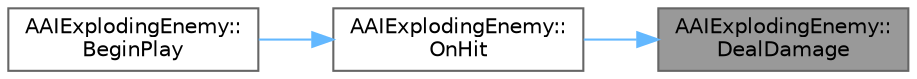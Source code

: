 digraph "AAIExplodingEnemy::DealDamage"
{
 // LATEX_PDF_SIZE
  bgcolor="transparent";
  edge [fontname=Helvetica,fontsize=10,labelfontname=Helvetica,labelfontsize=10];
  node [fontname=Helvetica,fontsize=10,shape=box,height=0.2,width=0.4];
  rankdir="RL";
  Node1 [id="Node000001",label="AAIExplodingEnemy::\lDealDamage",height=0.2,width=0.4,color="gray40", fillcolor="grey60", style="filled", fontcolor="black",tooltip=" "];
  Node1 -> Node2 [id="edge1_Node000001_Node000002",dir="back",color="steelblue1",style="solid",tooltip=" "];
  Node2 [id="Node000002",label="AAIExplodingEnemy::\lOnHit",height=0.2,width=0.4,color="grey40", fillcolor="white", style="filled",URL="$class_a_a_i_exploding_enemy.html#a6953dd0c5ad9c9988ac92db18a892350",tooltip=" "];
  Node2 -> Node3 [id="edge2_Node000002_Node000003",dir="back",color="steelblue1",style="solid",tooltip=" "];
  Node3 [id="Node000003",label="AAIExplodingEnemy::\lBeginPlay",height=0.2,width=0.4,color="grey40", fillcolor="white", style="filled",URL="$class_a_a_i_exploding_enemy.html#a8b1110d8b16fbe7dfa468fd9afad64bf",tooltip=" "];
}
